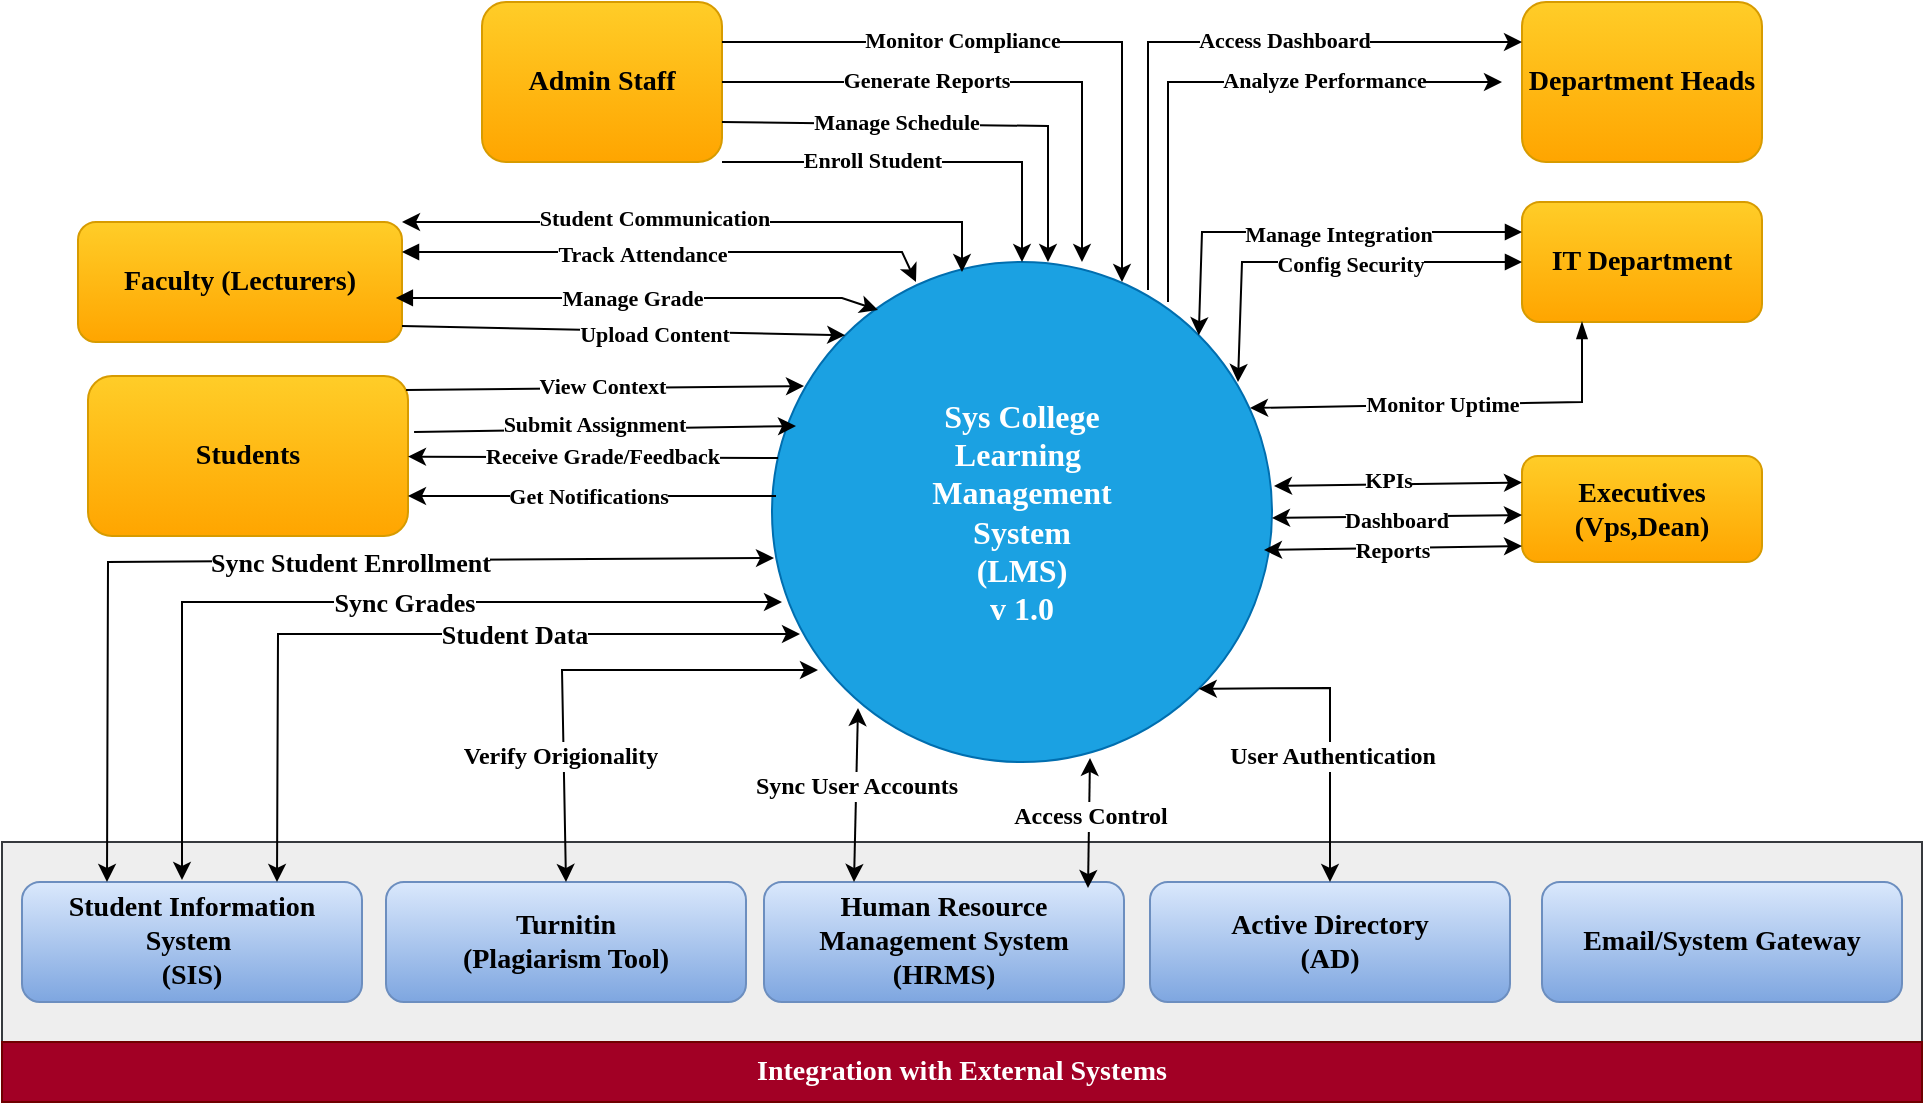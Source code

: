 <mxfile version="26.2.2">
  <diagram name="Page-1" id="Wjv5Oz3AqmIwob7s-AKi">
    <mxGraphModel dx="1428" dy="841" grid="1" gridSize="10" guides="1" tooltips="1" connect="1" arrows="1" fold="1" page="1" pageScale="1" pageWidth="1169" pageHeight="827" math="0" shadow="0">
      <root>
        <mxCell id="0" />
        <mxCell id="1" parent="0" />
        <mxCell id="Xvql2AdoNt05fyFsp_AF-1" value="&lt;div&gt;&lt;font face=&quot;Verdana&quot; style=&quot;font-size: 16px;&quot;&gt;&lt;b style=&quot;&quot;&gt;Sys College&lt;/b&gt;&lt;/font&gt;&lt;/div&gt;&lt;div&gt;&lt;b style=&quot;font-size: 16px; background-color: transparent;&quot;&gt;&lt;font style=&quot;color: light-dark(rgb(255, 255, 255), rgb(255, 255, 255));&quot; face=&quot;Verdana&quot;&gt;Learning&amp;nbsp;&lt;/font&gt;&lt;/b&gt;&lt;/div&gt;&lt;div&gt;&lt;font face=&quot;Verdana&quot; style=&quot;font-size: 16px;&quot;&gt;&lt;b&gt;Management&lt;/b&gt;&lt;/font&gt;&lt;/div&gt;&lt;div&gt;&lt;font face=&quot;Verdana&quot; style=&quot;font-size: 16px;&quot;&gt;&lt;b&gt;System&lt;/b&gt;&lt;/font&gt;&lt;/div&gt;&lt;div&gt;&lt;font face=&quot;Verdana&quot; style=&quot;font-size: 16px;&quot;&gt;&lt;b&gt;(LMS)&lt;br&gt;&lt;/b&gt;&lt;/font&gt;&lt;div&gt;&lt;font face=&quot;Verdana&quot; style=&quot;font-size: 16px;&quot;&gt;&lt;b style=&quot;&quot;&gt;v 1.0&lt;/b&gt;&lt;/font&gt;&lt;/div&gt;&lt;/div&gt;" style="ellipse;whiteSpace=wrap;html=1;aspect=fixed;fillColor=#1ba1e2;fontColor=#ffffff;strokeColor=#006EAF;" parent="1" vertex="1">
          <mxGeometry x="505" y="290" width="250" height="250" as="geometry" />
        </mxCell>
        <mxCell id="PJatKT9wjX2m28LQ-qIB-1" value="&lt;font style=&quot;font-size: 14px;&quot; face=&quot;Verdana&quot;&gt;&lt;b&gt;Students&lt;/b&gt;&lt;/font&gt;" style="rounded=1;whiteSpace=wrap;html=1;fillColor=#ffcd28;strokeColor=#d79b00;gradientColor=#ffa500;" parent="1" vertex="1">
          <mxGeometry x="163" y="347" width="160" height="80" as="geometry" />
        </mxCell>
        <mxCell id="PJatKT9wjX2m28LQ-qIB-2" value="&lt;b&gt;&lt;font style=&quot;font-size: 14px;&quot; face=&quot;Verdana&quot;&gt;Faculty (Lecturers)&lt;/font&gt;&lt;/b&gt;" style="rounded=1;whiteSpace=wrap;html=1;fillColor=#ffcd28;gradientColor=#ffa500;strokeColor=#d79b00;" parent="1" vertex="1">
          <mxGeometry x="158" y="270" width="162" height="60" as="geometry" />
        </mxCell>
        <mxCell id="PJatKT9wjX2m28LQ-qIB-3" value="&lt;b&gt;&lt;font style=&quot;font-size: 14px;&quot; face=&quot;Verdana&quot;&gt;Admin Staff&lt;/font&gt;&lt;/b&gt;" style="rounded=1;whiteSpace=wrap;html=1;fillColor=#ffcd28;gradientColor=#ffa500;strokeColor=#d79b00;" parent="1" vertex="1">
          <mxGeometry x="360" y="160" width="120" height="80" as="geometry" />
        </mxCell>
        <mxCell id="PJatKT9wjX2m28LQ-qIB-4" value="&lt;b&gt;&lt;font style=&quot;font-size: 14px;&quot; face=&quot;Verdana&quot;&gt;Department Heads&lt;/font&gt;&lt;/b&gt;" style="rounded=1;whiteSpace=wrap;html=1;fillColor=#ffcd28;gradientColor=#ffa500;strokeColor=#d79b00;" parent="1" vertex="1">
          <mxGeometry x="880" y="160" width="120" height="80" as="geometry" />
        </mxCell>
        <mxCell id="PJatKT9wjX2m28LQ-qIB-5" value="&lt;b&gt;&lt;font style=&quot;font-size: 14px;&quot; face=&quot;Verdana&quot;&gt;IT Department&lt;/font&gt;&lt;/b&gt;" style="rounded=1;whiteSpace=wrap;html=1;fillColor=#ffcd28;gradientColor=#ffa500;strokeColor=#d79b00;" parent="1" vertex="1">
          <mxGeometry x="880" y="260" width="120" height="60" as="geometry" />
        </mxCell>
        <mxCell id="PJatKT9wjX2m28LQ-qIB-6" value="&lt;b&gt;&lt;font style=&quot;font-size: 14px;&quot; face=&quot;Verdana&quot;&gt;Executives (Vps,Dean)&lt;/font&gt;&lt;/b&gt;" style="rounded=1;whiteSpace=wrap;html=1;fillColor=#ffcd28;gradientColor=#ffa500;strokeColor=#d79b00;" parent="1" vertex="1">
          <mxGeometry x="880" y="387" width="120" height="53" as="geometry" />
        </mxCell>
        <mxCell id="PJatKT9wjX2m28LQ-qIB-12" value="" style="endArrow=classic;html=1;rounded=0;strokeWidth=1;exitX=0.994;exitY=0.088;exitDx=0;exitDy=0;exitPerimeter=0;entryX=0.064;entryY=0.248;entryDx=0;entryDy=0;entryPerimeter=0;" parent="1" source="PJatKT9wjX2m28LQ-qIB-1" target="Xvql2AdoNt05fyFsp_AF-1" edge="1">
          <mxGeometry width="50" height="50" relative="1" as="geometry">
            <mxPoint x="350" y="358" as="sourcePoint" />
            <mxPoint x="500" y="340" as="targetPoint" />
          </mxGeometry>
        </mxCell>
        <mxCell id="PJatKT9wjX2m28LQ-qIB-13" value="View Context" style="edgeLabel;html=1;align=center;verticalAlign=middle;resizable=0;points=[];fontFamily=Verdana;fontSize=11;fontStyle=1" parent="PJatKT9wjX2m28LQ-qIB-12" vertex="1" connectable="0">
          <mxGeometry x="0.066" y="-1" relative="1" as="geometry">
            <mxPoint x="-8" y="-2" as="offset" />
          </mxGeometry>
        </mxCell>
        <mxCell id="PJatKT9wjX2m28LQ-qIB-14" value="" style="endArrow=classic;html=1;rounded=0;entryX=0.048;entryY=0.328;entryDx=0;entryDy=0;entryPerimeter=0;strokeWidth=1;exitX=1.019;exitY=0.35;exitDx=0;exitDy=0;exitPerimeter=0;" parent="1" source="PJatKT9wjX2m28LQ-qIB-1" target="Xvql2AdoNt05fyFsp_AF-1" edge="1">
          <mxGeometry width="50" height="50" relative="1" as="geometry">
            <mxPoint x="320" y="375" as="sourcePoint" />
            <mxPoint x="509.75" y="374.75" as="targetPoint" />
          </mxGeometry>
        </mxCell>
        <mxCell id="PJatKT9wjX2m28LQ-qIB-15" value="Submit Assignment" style="edgeLabel;html=1;align=center;verticalAlign=middle;resizable=0;points=[];fontFamily=Verdana;fontSize=11;fontStyle=1" parent="PJatKT9wjX2m28LQ-qIB-14" vertex="1" connectable="0">
          <mxGeometry x="0.066" y="-1" relative="1" as="geometry">
            <mxPoint x="-12" y="-4" as="offset" />
          </mxGeometry>
        </mxCell>
        <mxCell id="PJatKT9wjX2m28LQ-qIB-16" value="" style="endArrow=classic;html=1;rounded=0;exitX=0.012;exitY=0.392;exitDx=0;exitDy=0;strokeWidth=1;exitPerimeter=0;" parent="1" source="Xvql2AdoNt05fyFsp_AF-1" target="PJatKT9wjX2m28LQ-qIB-1" edge="1">
          <mxGeometry width="50" height="50" relative="1" as="geometry">
            <mxPoint x="505" y="394" as="sourcePoint" />
            <mxPoint x="300" y="394" as="targetPoint" />
          </mxGeometry>
        </mxCell>
        <mxCell id="PJatKT9wjX2m28LQ-qIB-17" value="Receive Grade/Feedback" style="edgeLabel;html=1;align=center;verticalAlign=middle;resizable=0;points=[];fontFamily=Verdana;fontSize=11;fontStyle=1" parent="PJatKT9wjX2m28LQ-qIB-16" vertex="1" connectable="0">
          <mxGeometry x="0.066" y="-1" relative="1" as="geometry">
            <mxPoint x="10" as="offset" />
          </mxGeometry>
        </mxCell>
        <mxCell id="PJatKT9wjX2m28LQ-qIB-18" value="" style="endArrow=classic;html=1;rounded=0;strokeWidth=1;entryX=1;entryY=0.75;entryDx=0;entryDy=0;exitX=0.008;exitY=0.468;exitDx=0;exitDy=0;exitPerimeter=0;" parent="1" source="Xvql2AdoNt05fyFsp_AF-1" target="PJatKT9wjX2m28LQ-qIB-1" edge="1">
          <mxGeometry width="50" height="50" relative="1" as="geometry">
            <mxPoint x="505" y="412" as="sourcePoint" />
            <mxPoint x="300" y="412" as="targetPoint" />
          </mxGeometry>
        </mxCell>
        <mxCell id="PJatKT9wjX2m28LQ-qIB-19" value="Get Notifications" style="edgeLabel;html=1;align=center;verticalAlign=middle;resizable=0;points=[];fontFamily=Verdana;fontSize=11;fontStyle=1" parent="PJatKT9wjX2m28LQ-qIB-18" vertex="1" connectable="0">
          <mxGeometry x="0.066" y="-1" relative="1" as="geometry">
            <mxPoint x="4" y="1" as="offset" />
          </mxGeometry>
        </mxCell>
        <mxCell id="PJatKT9wjX2m28LQ-qIB-20" value="" style="endArrow=classic;html=1;rounded=0;strokeWidth=1;exitX=1;exitY=0.867;exitDx=0;exitDy=0;entryX=0;entryY=0;entryDx=0;entryDy=0;exitPerimeter=0;" parent="1" source="PJatKT9wjX2m28LQ-qIB-2" target="Xvql2AdoNt05fyFsp_AF-1" edge="1">
          <mxGeometry width="50" height="50" relative="1" as="geometry">
            <mxPoint x="560" y="200" as="sourcePoint" />
            <mxPoint x="490" y="310" as="targetPoint" />
            <Array as="points" />
          </mxGeometry>
        </mxCell>
        <mxCell id="PJatKT9wjX2m28LQ-qIB-21" value="Upload&amp;nbsp;&lt;span style=&quot;background-color: light-dark(#ffffff, var(--ge-dark-color, #121212)); color: light-dark(rgb(0, 0, 0), rgb(255, 255, 255));&quot;&gt;Content&lt;/span&gt;" style="edgeLabel;html=1;align=center;verticalAlign=middle;resizable=0;points=[];fontFamily=Verdana;fontSize=11;fontStyle=1" parent="PJatKT9wjX2m28LQ-qIB-20" vertex="1" connectable="0">
          <mxGeometry x="0.066" y="-1" relative="1" as="geometry">
            <mxPoint x="8" as="offset" />
          </mxGeometry>
        </mxCell>
        <mxCell id="PJatKT9wjX2m28LQ-qIB-22" value="" style="endArrow=classic;html=1;rounded=0;strokeWidth=1;startArrow=block;startFill=1;entryX=0.212;entryY=0.096;entryDx=0;entryDy=0;entryPerimeter=0;exitX=0.981;exitY=0.633;exitDx=0;exitDy=0;exitPerimeter=0;" parent="1" source="PJatKT9wjX2m28LQ-qIB-2" target="Xvql2AdoNt05fyFsp_AF-1" edge="1">
          <mxGeometry width="50" height="50" relative="1" as="geometry">
            <mxPoint x="330" y="272" as="sourcePoint" />
            <mxPoint x="560" y="290" as="targetPoint" />
            <Array as="points">
              <mxPoint x="540" y="308" />
            </Array>
          </mxGeometry>
        </mxCell>
        <mxCell id="PJatKT9wjX2m28LQ-qIB-23" value="Manage&amp;nbsp;&lt;span style=&quot;background-color: light-dark(#ffffff, var(--ge-dark-color, #121212)); color: light-dark(rgb(0, 0, 0), rgb(255, 255, 255));&quot;&gt;Grade&lt;/span&gt;" style="edgeLabel;html=1;align=center;verticalAlign=middle;resizable=0;points=[];fontFamily=Verdana;fontSize=11;fontStyle=1" parent="PJatKT9wjX2m28LQ-qIB-22" vertex="1" connectable="0">
          <mxGeometry x="0.066" y="-1" relative="1" as="geometry">
            <mxPoint x="-11" y="-1" as="offset" />
          </mxGeometry>
        </mxCell>
        <mxCell id="PJatKT9wjX2m28LQ-qIB-24" value="" style="endArrow=classic;html=1;rounded=0;strokeWidth=1;startArrow=block;startFill=1;exitX=1;exitY=0.25;exitDx=0;exitDy=0;entryX=0.288;entryY=0.04;entryDx=0;entryDy=0;entryPerimeter=0;" parent="1" source="PJatKT9wjX2m28LQ-qIB-2" target="Xvql2AdoNt05fyFsp_AF-1" edge="1">
          <mxGeometry width="50" height="50" relative="1" as="geometry">
            <mxPoint x="410" y="250" as="sourcePoint" />
            <mxPoint x="680" y="270" as="targetPoint" />
            <Array as="points">
              <mxPoint x="450" y="285" />
              <mxPoint x="570" y="285" />
            </Array>
          </mxGeometry>
        </mxCell>
        <mxCell id="PJatKT9wjX2m28LQ-qIB-25" value="Track&amp;nbsp;&lt;span style=&quot;background-color: light-dark(#ffffff, var(--ge-dark-color, #121212)); color: light-dark(rgb(0, 0, 0), rgb(255, 255, 255));&quot;&gt;Attendance&lt;/span&gt;" style="edgeLabel;html=1;align=center;verticalAlign=middle;resizable=0;points=[];fontFamily=Verdana;fontSize=11;fontStyle=1" parent="PJatKT9wjX2m28LQ-qIB-24" vertex="1" connectable="0">
          <mxGeometry x="0.066" y="-1" relative="1" as="geometry">
            <mxPoint x="-22" as="offset" />
          </mxGeometry>
        </mxCell>
        <mxCell id="PJatKT9wjX2m28LQ-qIB-26" value="" style="endArrow=classic;startArrow=classic;html=1;rounded=0;strokeWidth=1;entryX=1;entryY=0;entryDx=0;entryDy=0;exitX=0.38;exitY=0.02;exitDx=0;exitDy=0;exitPerimeter=0;" parent="1" source="Xvql2AdoNt05fyFsp_AF-1" target="PJatKT9wjX2m28LQ-qIB-2" edge="1">
          <mxGeometry width="50" height="50" relative="1" as="geometry">
            <mxPoint x="800" y="300" as="sourcePoint" />
            <mxPoint x="540" y="210" as="targetPoint" />
            <Array as="points">
              <mxPoint x="600" y="270" />
            </Array>
          </mxGeometry>
        </mxCell>
        <mxCell id="PJatKT9wjX2m28LQ-qIB-27" value="&lt;font face=&quot;Verdana&quot;&gt;&lt;b&gt;Student&amp;nbsp;&lt;/b&gt;&lt;/font&gt;&lt;b style=&quot;font-family: Verdana; background-color: light-dark(#ffffff, var(--ge-dark-color, #121212)); color: light-dark(rgb(0, 0, 0), rgb(255, 255, 255));&quot;&gt;Communication&lt;/b&gt;" style="edgeLabel;html=1;align=center;verticalAlign=middle;resizable=0;points=[];fontSize=11;" parent="PJatKT9wjX2m28LQ-qIB-26" vertex="1" connectable="0">
          <mxGeometry x="0.097" relative="1" as="geometry">
            <mxPoint x="-12" y="-2" as="offset" />
          </mxGeometry>
        </mxCell>
        <mxCell id="ij3giNlZp6oouef-Bmyc-1" value="" style="endArrow=classic;html=1;rounded=0;exitX=1;exitY=1;exitDx=0;exitDy=0;entryX=0.5;entryY=0;entryDx=0;entryDy=0;" parent="1" source="PJatKT9wjX2m28LQ-qIB-3" target="Xvql2AdoNt05fyFsp_AF-1" edge="1">
          <mxGeometry width="50" height="50" relative="1" as="geometry">
            <mxPoint x="550" y="210" as="sourcePoint" />
            <mxPoint x="600" y="160" as="targetPoint" />
            <Array as="points">
              <mxPoint x="630" y="240" />
            </Array>
          </mxGeometry>
        </mxCell>
        <mxCell id="ij3giNlZp6oouef-Bmyc-2" value="&lt;font face=&quot;Verdana&quot;&gt;&lt;b&gt;Enroll Student&lt;/b&gt;&lt;/font&gt;" style="edgeLabel;html=1;align=center;verticalAlign=middle;resizable=0;points=[];" parent="ij3giNlZp6oouef-Bmyc-1" vertex="1" connectable="0">
          <mxGeometry x="-0.25" y="-2" relative="1" as="geometry">
            <mxPoint y="-3" as="offset" />
          </mxGeometry>
        </mxCell>
        <mxCell id="ij3giNlZp6oouef-Bmyc-3" value="" style="endArrow=classic;html=1;rounded=0;exitX=1;exitY=0.75;exitDx=0;exitDy=0;entryX=0.552;entryY=0;entryDx=0;entryDy=0;entryPerimeter=0;exitPerimeter=0;" parent="1" source="PJatKT9wjX2m28LQ-qIB-3" target="Xvql2AdoNt05fyFsp_AF-1" edge="1">
          <mxGeometry width="50" height="50" relative="1" as="geometry">
            <mxPoint x="490" y="222" as="sourcePoint" />
            <mxPoint x="640" y="272" as="targetPoint" />
            <Array as="points">
              <mxPoint x="643" y="222" />
            </Array>
          </mxGeometry>
        </mxCell>
        <mxCell id="ij3giNlZp6oouef-Bmyc-4" value="&lt;font face=&quot;Verdana&quot;&gt;&lt;b&gt;Manage Schedule&lt;/b&gt;&lt;/font&gt;" style="edgeLabel;html=1;align=center;verticalAlign=middle;resizable=0;points=[];" parent="ij3giNlZp6oouef-Bmyc-3" vertex="1" connectable="0">
          <mxGeometry x="-0.25" y="-2" relative="1" as="geometry">
            <mxPoint y="-3" as="offset" />
          </mxGeometry>
        </mxCell>
        <mxCell id="ij3giNlZp6oouef-Bmyc-5" value="" style="endArrow=classic;html=1;rounded=0;exitX=1;exitY=0.5;exitDx=0;exitDy=0;" parent="1" source="PJatKT9wjX2m28LQ-qIB-3" edge="1">
          <mxGeometry width="50" height="50" relative="1" as="geometry">
            <mxPoint x="500" y="220" as="sourcePoint" />
            <mxPoint x="660" y="290" as="targetPoint" />
            <Array as="points">
              <mxPoint x="660" y="200" />
            </Array>
          </mxGeometry>
        </mxCell>
        <mxCell id="ij3giNlZp6oouef-Bmyc-6" value="&lt;font face=&quot;Verdana&quot;&gt;&lt;b&gt;Generate Reports&lt;/b&gt;&lt;/font&gt;" style="edgeLabel;html=1;align=center;verticalAlign=middle;resizable=0;points=[];" parent="ij3giNlZp6oouef-Bmyc-5" vertex="1" connectable="0">
          <mxGeometry x="-0.25" y="-2" relative="1" as="geometry">
            <mxPoint y="-3" as="offset" />
          </mxGeometry>
        </mxCell>
        <mxCell id="ij3giNlZp6oouef-Bmyc-7" value="" style="endArrow=classic;html=1;rounded=0;exitX=1;exitY=0.25;exitDx=0;exitDy=0;" parent="1" source="PJatKT9wjX2m28LQ-qIB-3" edge="1">
          <mxGeometry width="50" height="50" relative="1" as="geometry">
            <mxPoint x="495" y="180" as="sourcePoint" />
            <mxPoint x="680" y="300" as="targetPoint" />
            <Array as="points">
              <mxPoint x="680" y="180" />
            </Array>
          </mxGeometry>
        </mxCell>
        <mxCell id="ij3giNlZp6oouef-Bmyc-8" value="&lt;font face=&quot;Verdana&quot;&gt;&lt;b&gt;Monitor Compliance&lt;/b&gt;&lt;/font&gt;" style="edgeLabel;html=1;align=center;verticalAlign=middle;resizable=0;points=[];" parent="ij3giNlZp6oouef-Bmyc-7" vertex="1" connectable="0">
          <mxGeometry x="-0.25" y="-2" relative="1" as="geometry">
            <mxPoint y="-3" as="offset" />
          </mxGeometry>
        </mxCell>
        <mxCell id="ij3giNlZp6oouef-Bmyc-9" value="" style="endArrow=classic;html=1;rounded=0;exitX=0.752;exitY=0.056;exitDx=0;exitDy=0;exitPerimeter=0;entryX=0;entryY=0.25;entryDx=0;entryDy=0;" parent="1" source="Xvql2AdoNt05fyFsp_AF-1" target="PJatKT9wjX2m28LQ-qIB-4" edge="1">
          <mxGeometry width="50" height="50" relative="1" as="geometry">
            <mxPoint x="760" y="330" as="sourcePoint" />
            <mxPoint x="810" y="280" as="targetPoint" />
            <Array as="points">
              <mxPoint x="693" y="180" />
            </Array>
          </mxGeometry>
        </mxCell>
        <mxCell id="ij3giNlZp6oouef-Bmyc-10" value="&lt;font face=&quot;Verdana&quot;&gt;&lt;b&gt;Access Dashboard&lt;/b&gt;&lt;/font&gt;" style="edgeLabel;html=1;align=center;verticalAlign=middle;resizable=0;points=[];" parent="ij3giNlZp6oouef-Bmyc-9" vertex="1" connectable="0">
          <mxGeometry x="0.235" y="1" relative="1" as="geometry">
            <mxPoint as="offset" />
          </mxGeometry>
        </mxCell>
        <mxCell id="ij3giNlZp6oouef-Bmyc-11" value="" style="endArrow=classic;html=1;rounded=0;" parent="1" edge="1">
          <mxGeometry width="50" height="50" relative="1" as="geometry">
            <mxPoint x="703" y="310" as="sourcePoint" />
            <mxPoint x="870" y="200" as="targetPoint" />
            <Array as="points">
              <mxPoint x="703" y="200" />
            </Array>
          </mxGeometry>
        </mxCell>
        <mxCell id="ij3giNlZp6oouef-Bmyc-12" value="&lt;font face=&quot;Verdana&quot;&gt;&lt;b&gt;Analyze Performance&lt;/b&gt;&lt;/font&gt;" style="edgeLabel;html=1;align=center;verticalAlign=middle;resizable=0;points=[];" parent="ij3giNlZp6oouef-Bmyc-11" vertex="1" connectable="0">
          <mxGeometry x="0.235" y="1" relative="1" as="geometry">
            <mxPoint x="17" as="offset" />
          </mxGeometry>
        </mxCell>
        <mxCell id="ij3giNlZp6oouef-Bmyc-14" value="" style="endArrow=classic;html=1;rounded=0;exitX=0;exitY=0.25;exitDx=0;exitDy=0;entryX=1;entryY=0;entryDx=0;entryDy=0;startArrow=block;startFill=1;" parent="1" source="PJatKT9wjX2m28LQ-qIB-5" target="Xvql2AdoNt05fyFsp_AF-1" edge="1">
          <mxGeometry width="50" height="50" relative="1" as="geometry">
            <mxPoint x="770" y="290" as="sourcePoint" />
            <mxPoint x="820" y="240" as="targetPoint" />
            <Array as="points">
              <mxPoint x="720" y="275" />
            </Array>
          </mxGeometry>
        </mxCell>
        <mxCell id="ij3giNlZp6oouef-Bmyc-15" value="&lt;b&gt;&lt;font face=&quot;Verdana&quot;&gt;Manage Integration&lt;/font&gt;&lt;/b&gt;" style="edgeLabel;html=1;align=center;verticalAlign=middle;resizable=0;points=[];" parent="ij3giNlZp6oouef-Bmyc-14" vertex="1" connectable="0">
          <mxGeometry x="0.021" y="1" relative="1" as="geometry">
            <mxPoint x="16" as="offset" />
          </mxGeometry>
        </mxCell>
        <mxCell id="ij3giNlZp6oouef-Bmyc-16" value="" style="endArrow=classic;html=1;rounded=0;exitX=0;exitY=0.5;exitDx=0;exitDy=0;entryX=0.932;entryY=0.24;entryDx=0;entryDy=0;entryPerimeter=0;startArrow=block;startFill=1;" parent="1" source="PJatKT9wjX2m28LQ-qIB-5" target="Xvql2AdoNt05fyFsp_AF-1" edge="1">
          <mxGeometry width="50" height="50" relative="1" as="geometry">
            <mxPoint x="890" y="285" as="sourcePoint" />
            <mxPoint x="728" y="337" as="targetPoint" />
            <Array as="points">
              <mxPoint x="740" y="290" />
            </Array>
          </mxGeometry>
        </mxCell>
        <mxCell id="ij3giNlZp6oouef-Bmyc-17" value="&lt;b&gt;&lt;font face=&quot;Verdana&quot;&gt;Config Security&lt;/font&gt;&lt;/b&gt;" style="edgeLabel;html=1;align=center;verticalAlign=middle;resizable=0;points=[];" parent="ij3giNlZp6oouef-Bmyc-16" vertex="1" connectable="0">
          <mxGeometry x="0.021" y="1" relative="1" as="geometry">
            <mxPoint x="16" as="offset" />
          </mxGeometry>
        </mxCell>
        <mxCell id="ij3giNlZp6oouef-Bmyc-18" value="" style="endArrow=classic;html=1;rounded=0;exitX=0.25;exitY=1;exitDx=0;exitDy=0;entryX=0.956;entryY=0.292;entryDx=0;entryDy=0;entryPerimeter=0;startArrow=blockThin;startFill=1;" parent="1" source="PJatKT9wjX2m28LQ-qIB-5" target="Xvql2AdoNt05fyFsp_AF-1" edge="1">
          <mxGeometry width="50" height="50" relative="1" as="geometry">
            <mxPoint x="840" y="410" as="sourcePoint" />
            <mxPoint x="890" y="360" as="targetPoint" />
            <Array as="points">
              <mxPoint x="910" y="360" />
            </Array>
          </mxGeometry>
        </mxCell>
        <mxCell id="ij3giNlZp6oouef-Bmyc-19" value="&lt;b&gt;&lt;font face=&quot;Verdana&quot;&gt;Monitor Uptime&lt;/font&gt;&lt;/b&gt;" style="edgeLabel;html=1;align=center;verticalAlign=middle;resizable=0;points=[];" parent="ij3giNlZp6oouef-Bmyc-18" vertex="1" connectable="0">
          <mxGeometry x="0.068" y="2" relative="1" as="geometry">
            <mxPoint y="-3" as="offset" />
          </mxGeometry>
        </mxCell>
        <mxCell id="ij3giNlZp6oouef-Bmyc-20" value="" style="endArrow=classic;startArrow=classic;html=1;rounded=0;entryX=0;entryY=0.25;entryDx=0;entryDy=0;exitX=1.004;exitY=0.448;exitDx=0;exitDy=0;exitPerimeter=0;" parent="1" source="Xvql2AdoNt05fyFsp_AF-1" target="PJatKT9wjX2m28LQ-qIB-6" edge="1">
          <mxGeometry width="50" height="50" relative="1" as="geometry">
            <mxPoint x="770" y="480" as="sourcePoint" />
            <mxPoint x="820" y="430" as="targetPoint" />
          </mxGeometry>
        </mxCell>
        <mxCell id="ij3giNlZp6oouef-Bmyc-21" value="&lt;b&gt;&lt;font face=&quot;Verdana&quot;&gt;KPIs&lt;/font&gt;&lt;/b&gt;" style="edgeLabel;html=1;align=center;verticalAlign=middle;resizable=0;points=[];" parent="ij3giNlZp6oouef-Bmyc-20" vertex="1" connectable="0">
          <mxGeometry x="-0.081" y="-1" relative="1" as="geometry">
            <mxPoint y="-3" as="offset" />
          </mxGeometry>
        </mxCell>
        <mxCell id="ij3giNlZp6oouef-Bmyc-22" value="" style="endArrow=classic;startArrow=classic;html=1;rounded=0;exitX=1;exitY=0.5;exitDx=0;exitDy=0;entryX=0;entryY=0.5;entryDx=0;entryDy=0;" parent="1" edge="1">
          <mxGeometry width="50" height="50" relative="1" as="geometry">
            <mxPoint x="755" y="418" as="sourcePoint" />
            <mxPoint x="880" y="416.5" as="targetPoint" />
          </mxGeometry>
        </mxCell>
        <mxCell id="ij3giNlZp6oouef-Bmyc-23" value="&lt;b&gt;&lt;font face=&quot;Verdana&quot;&gt;Dashboard&lt;/font&gt;&lt;/b&gt;" style="edgeLabel;html=1;align=center;verticalAlign=middle;resizable=0;points=[];" parent="ij3giNlZp6oouef-Bmyc-22" vertex="1" connectable="0">
          <mxGeometry x="-0.081" y="-1" relative="1" as="geometry">
            <mxPoint x="4" as="offset" />
          </mxGeometry>
        </mxCell>
        <mxCell id="Vb__ZJzH-cQLzNxRptrh-4" value="" style="endArrow=classic;startArrow=classic;html=1;rounded=0;exitX=0.984;exitY=0.568;exitDx=0;exitDy=0;exitPerimeter=0;" edge="1" parent="1">
          <mxGeometry width="50" height="50" relative="1" as="geometry">
            <mxPoint x="751" y="434" as="sourcePoint" />
            <mxPoint x="880" y="432" as="targetPoint" />
          </mxGeometry>
        </mxCell>
        <mxCell id="Vb__ZJzH-cQLzNxRptrh-5" value="&lt;b&gt;&lt;font face=&quot;Verdana&quot;&gt;Reports&lt;/font&gt;&lt;/b&gt;" style="edgeLabel;html=1;align=center;verticalAlign=middle;resizable=0;points=[];" vertex="1" connectable="0" parent="Vb__ZJzH-cQLzNxRptrh-4">
          <mxGeometry x="-0.081" y="-1" relative="1" as="geometry">
            <mxPoint x="4" as="offset" />
          </mxGeometry>
        </mxCell>
        <mxCell id="Vb__ZJzH-cQLzNxRptrh-6" value="" style="rounded=0;whiteSpace=wrap;html=1;fillColor=#eeeeee;strokeColor=#36393d;" vertex="1" parent="1">
          <mxGeometry x="120" y="580" width="960" height="130" as="geometry" />
        </mxCell>
        <mxCell id="Vb__ZJzH-cQLzNxRptrh-7" value="Integration with External Systems" style="text;html=1;align=center;verticalAlign=middle;whiteSpace=wrap;rounded=0;fontFamily=Verdana;fontSize=14;fontStyle=1;fillColor=#a20025;fontColor=#ffffff;strokeColor=#6F0000;" vertex="1" parent="1">
          <mxGeometry x="120" y="680" width="960" height="30" as="geometry" />
        </mxCell>
        <mxCell id="PJatKT9wjX2m28LQ-qIB-7" value="&lt;b&gt;&lt;font style=&quot;font-size: 14px;&quot; face=&quot;Verdana&quot;&gt;Student Information System&amp;nbsp;&lt;/font&gt;&lt;/b&gt;&lt;div&gt;&lt;b&gt;&lt;font style=&quot;font-size: 14px;&quot; face=&quot;Verdana&quot;&gt;(SIS)&lt;/font&gt;&lt;/b&gt;&lt;/div&gt;" style="rounded=1;whiteSpace=wrap;html=1;fillColor=#dae8fc;strokeColor=#6c8ebf;gradientColor=#7ea6e0;" parent="1" vertex="1">
          <mxGeometry x="130" y="600" width="170" height="60" as="geometry" />
        </mxCell>
        <mxCell id="PJatKT9wjX2m28LQ-qIB-8" value="&lt;b&gt;&lt;font style=&quot;font-size: 14px;&quot; face=&quot;Verdana&quot;&gt;Human Resource Management System&lt;br&gt;(HRMS)&lt;/font&gt;&lt;/b&gt;" style="rounded=1;whiteSpace=wrap;html=1;fillColor=#dae8fc;strokeColor=#6c8ebf;gradientColor=#7ea6e0;" parent="1" vertex="1">
          <mxGeometry x="501" y="600" width="180" height="60" as="geometry" />
        </mxCell>
        <mxCell id="PJatKT9wjX2m28LQ-qIB-9" value="&lt;font face=&quot;Verdana&quot;&gt;&lt;span style=&quot;font-size: 14px;&quot;&gt;&lt;b&gt;Active Directory&lt;/b&gt;&lt;/span&gt;&lt;/font&gt;&lt;div&gt;&lt;b style=&quot;font-size: 14px; font-family: Verdana; background-color: transparent; color: light-dark(rgb(0, 0, 0), rgb(255, 255, 255));&quot;&gt;(AD)&lt;/b&gt;&lt;/div&gt;" style="rounded=1;whiteSpace=wrap;html=1;fillColor=#dae8fc;strokeColor=#6c8ebf;gradientColor=#7ea6e0;" parent="1" vertex="1">
          <mxGeometry x="694" y="600" width="180" height="60" as="geometry" />
        </mxCell>
        <mxCell id="PJatKT9wjX2m28LQ-qIB-10" value="&lt;font face=&quot;Verdana&quot;&gt;&lt;span style=&quot;font-size: 14px;&quot;&gt;&lt;b&gt;Email/System Gateway&lt;/b&gt;&lt;/span&gt;&lt;/font&gt;" style="rounded=1;whiteSpace=wrap;html=1;fillColor=#dae8fc;strokeColor=#6c8ebf;gradientColor=#7ea6e0;" parent="1" vertex="1">
          <mxGeometry x="890" y="600" width="180" height="60" as="geometry" />
        </mxCell>
        <mxCell id="PJatKT9wjX2m28LQ-qIB-11" value="&lt;font face=&quot;Verdana&quot;&gt;&lt;span style=&quot;font-size: 14px;&quot;&gt;&lt;b&gt;Turnitin&lt;br&gt;(Plagiarism Tool)&lt;/b&gt;&lt;/span&gt;&lt;/font&gt;" style="rounded=1;whiteSpace=wrap;html=1;fillColor=#dae8fc;strokeColor=#6c8ebf;gradientColor=#7ea6e0;" parent="1" vertex="1">
          <mxGeometry x="312" y="600" width="180" height="60" as="geometry" />
        </mxCell>
        <mxCell id="Vb__ZJzH-cQLzNxRptrh-8" value="" style="endArrow=classic;startArrow=classic;html=1;rounded=0;exitX=0.25;exitY=0;exitDx=0;exitDy=0;entryX=0.004;entryY=0.592;entryDx=0;entryDy=0;entryPerimeter=0;" edge="1" parent="1" source="PJatKT9wjX2m28LQ-qIB-7" target="Xvql2AdoNt05fyFsp_AF-1">
          <mxGeometry width="50" height="50" relative="1" as="geometry">
            <mxPoint x="220" y="560" as="sourcePoint" />
            <mxPoint x="270" y="510" as="targetPoint" />
            <Array as="points">
              <mxPoint x="173" y="440" />
            </Array>
          </mxGeometry>
        </mxCell>
        <mxCell id="Vb__ZJzH-cQLzNxRptrh-9" value="&lt;font style=&quot;font-size: 13px;&quot; face=&quot;Verdana&quot;&gt;&lt;b&gt;Sync Student Enrollment&lt;/b&gt;&lt;/font&gt;" style="edgeLabel;html=1;align=center;verticalAlign=middle;resizable=0;points=[];" vertex="1" connectable="0" parent="Vb__ZJzH-cQLzNxRptrh-8">
          <mxGeometry x="0.14" y="-2" relative="1" as="geometry">
            <mxPoint y="-2" as="offset" />
          </mxGeometry>
        </mxCell>
        <mxCell id="Vb__ZJzH-cQLzNxRptrh-10" value="" style="endArrow=classic;startArrow=classic;html=1;rounded=0;entryX=0.02;entryY=0.68;entryDx=0;entryDy=0;entryPerimeter=0;" edge="1" parent="1" target="Xvql2AdoNt05fyFsp_AF-1">
          <mxGeometry width="50" height="50" relative="1" as="geometry">
            <mxPoint x="210" y="599" as="sourcePoint" />
            <mxPoint x="517" y="448" as="targetPoint" />
            <Array as="points">
              <mxPoint x="210" y="460" />
            </Array>
          </mxGeometry>
        </mxCell>
        <mxCell id="Vb__ZJzH-cQLzNxRptrh-11" value="&lt;font style=&quot;font-size: 13px;&quot; face=&quot;Verdana&quot;&gt;&lt;b&gt;Sync Grades&lt;/b&gt;&lt;/font&gt;" style="edgeLabel;html=1;align=center;verticalAlign=middle;resizable=0;points=[];" vertex="1" connectable="0" parent="Vb__ZJzH-cQLzNxRptrh-10">
          <mxGeometry x="0.14" y="-2" relative="1" as="geometry">
            <mxPoint y="-2" as="offset" />
          </mxGeometry>
        </mxCell>
        <mxCell id="Vb__ZJzH-cQLzNxRptrh-12" value="" style="endArrow=classic;startArrow=classic;html=1;rounded=0;entryX=0.02;entryY=0.68;entryDx=0;entryDy=0;entryPerimeter=0;exitX=0.75;exitY=0;exitDx=0;exitDy=0;" edge="1" parent="1" source="PJatKT9wjX2m28LQ-qIB-7">
          <mxGeometry width="50" height="50" relative="1" as="geometry">
            <mxPoint x="219" y="615" as="sourcePoint" />
            <mxPoint x="519" y="476" as="targetPoint" />
            <Array as="points">
              <mxPoint x="258" y="476" />
            </Array>
          </mxGeometry>
        </mxCell>
        <mxCell id="Vb__ZJzH-cQLzNxRptrh-13" value="&lt;font style=&quot;font-size: 13px;&quot; face=&quot;Verdana&quot;&gt;&lt;b&gt;Student Data&lt;/b&gt;&lt;/font&gt;" style="edgeLabel;html=1;align=center;verticalAlign=middle;resizable=0;points=[];" vertex="1" connectable="0" parent="Vb__ZJzH-cQLzNxRptrh-12">
          <mxGeometry x="0.14" y="-2" relative="1" as="geometry">
            <mxPoint x="22" y="-2" as="offset" />
          </mxGeometry>
        </mxCell>
        <mxCell id="Vb__ZJzH-cQLzNxRptrh-14" value="" style="endArrow=classic;startArrow=classic;html=1;rounded=0;entryX=0.092;entryY=0.816;entryDx=0;entryDy=0;entryPerimeter=0;exitX=0.5;exitY=0;exitDx=0;exitDy=0;" edge="1" parent="1" source="PJatKT9wjX2m28LQ-qIB-11" target="Xvql2AdoNt05fyFsp_AF-1">
          <mxGeometry width="50" height="50" relative="1" as="geometry">
            <mxPoint x="390" y="560" as="sourcePoint" />
            <mxPoint x="440" y="510" as="targetPoint" />
            <Array as="points">
              <mxPoint x="400" y="494" />
            </Array>
          </mxGeometry>
        </mxCell>
        <mxCell id="Vb__ZJzH-cQLzNxRptrh-15" value="&lt;font face=&quot;Verdana&quot; style=&quot;font-size: 12px;&quot;&gt;&lt;b&gt;Verify Origionality&lt;/b&gt;&lt;/font&gt;" style="edgeLabel;html=1;align=center;verticalAlign=middle;resizable=0;points=[];" vertex="1" connectable="0" parent="Vb__ZJzH-cQLzNxRptrh-14">
          <mxGeometry x="-0.461" y="2" relative="1" as="geometry">
            <mxPoint as="offset" />
          </mxGeometry>
        </mxCell>
        <mxCell id="Vb__ZJzH-cQLzNxRptrh-16" value="" style="endArrow=classic;startArrow=classic;html=1;rounded=0;exitX=0.25;exitY=0;exitDx=0;exitDy=0;entryX=0.172;entryY=0.892;entryDx=0;entryDy=0;entryPerimeter=0;" edge="1" parent="1" source="PJatKT9wjX2m28LQ-qIB-8" target="Xvql2AdoNt05fyFsp_AF-1">
          <mxGeometry width="50" height="50" relative="1" as="geometry">
            <mxPoint x="500" y="570" as="sourcePoint" />
            <mxPoint x="550" y="520" as="targetPoint" />
          </mxGeometry>
        </mxCell>
        <mxCell id="Vb__ZJzH-cQLzNxRptrh-17" value="&lt;b&gt;&lt;font style=&quot;font-size: 12px;&quot; face=&quot;Verdana&quot;&gt;Sync User Accounts&lt;/font&gt;&lt;/b&gt;" style="edgeLabel;html=1;align=center;verticalAlign=middle;resizable=0;points=[];" vertex="1" connectable="0" parent="Vb__ZJzH-cQLzNxRptrh-16">
          <mxGeometry x="0.103" relative="1" as="geometry">
            <mxPoint as="offset" />
          </mxGeometry>
        </mxCell>
        <mxCell id="Vb__ZJzH-cQLzNxRptrh-18" value="" style="endArrow=classic;startArrow=classic;html=1;rounded=0;exitX=0.9;exitY=0.05;exitDx=0;exitDy=0;exitPerimeter=0;entryX=0.636;entryY=0.992;entryDx=0;entryDy=0;entryPerimeter=0;" edge="1" parent="1" source="PJatKT9wjX2m28LQ-qIB-8" target="Xvql2AdoNt05fyFsp_AF-1">
          <mxGeometry width="50" height="50" relative="1" as="geometry">
            <mxPoint x="760" y="560" as="sourcePoint" />
            <mxPoint x="683" y="520" as="targetPoint" />
          </mxGeometry>
        </mxCell>
        <mxCell id="Vb__ZJzH-cQLzNxRptrh-19" value="&lt;b&gt;&lt;font style=&quot;font-size: 12px;&quot; face=&quot;Verdana&quot;&gt;Access Control&lt;/font&gt;&lt;/b&gt;" style="edgeLabel;html=1;align=center;verticalAlign=middle;resizable=0;points=[];" vertex="1" connectable="0" parent="Vb__ZJzH-cQLzNxRptrh-18">
          <mxGeometry x="0.103" relative="1" as="geometry">
            <mxPoint as="offset" />
          </mxGeometry>
        </mxCell>
        <mxCell id="Vb__ZJzH-cQLzNxRptrh-20" value="" style="endArrow=classic;startArrow=classic;html=1;rounded=0;exitX=0.5;exitY=0;exitDx=0;exitDy=0;entryX=1;entryY=1;entryDx=0;entryDy=0;" edge="1" parent="1" source="PJatKT9wjX2m28LQ-qIB-9" target="Xvql2AdoNt05fyFsp_AF-1">
          <mxGeometry width="50" height="50" relative="1" as="geometry">
            <mxPoint x="770" y="550" as="sourcePoint" />
            <mxPoint x="790" y="460" as="targetPoint" />
            <Array as="points">
              <mxPoint x="784" y="503" />
            </Array>
          </mxGeometry>
        </mxCell>
        <mxCell id="Vb__ZJzH-cQLzNxRptrh-21" value="&lt;font face=&quot;Verdana&quot; style=&quot;font-size: 12px;&quot;&gt;&lt;b&gt;User Authentication&lt;/b&gt;&lt;/font&gt;" style="edgeLabel;html=1;align=center;verticalAlign=middle;resizable=0;points=[];" vertex="1" connectable="0" parent="Vb__ZJzH-cQLzNxRptrh-20">
          <mxGeometry x="-0.225" y="-1" relative="1" as="geometry">
            <mxPoint as="offset" />
          </mxGeometry>
        </mxCell>
      </root>
    </mxGraphModel>
  </diagram>
</mxfile>
